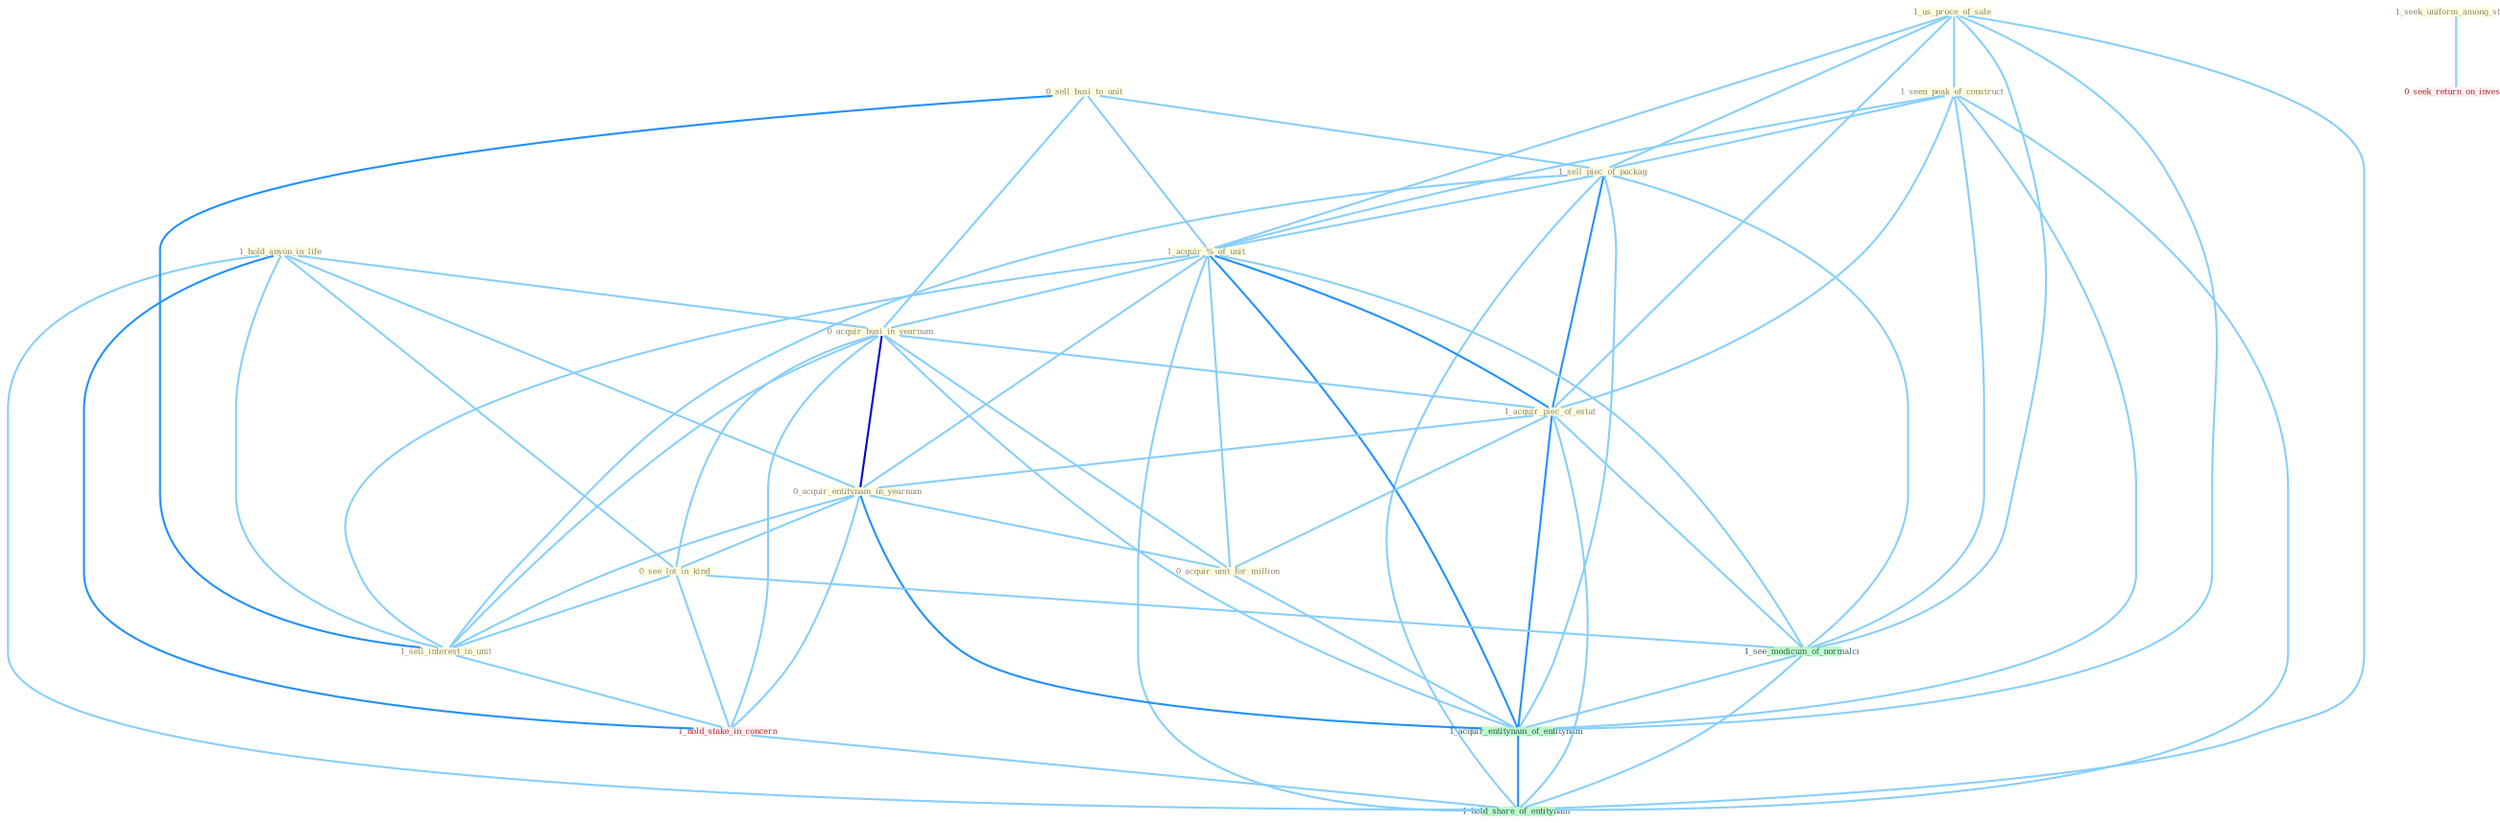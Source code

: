 Graph G{ 
    node
    [shape=polygon,style=filled,width=.5,height=.06,color="#BDFCC9",fixedsize=true,fontsize=4,
    fontcolor="#2f4f4f"];
    {node
    [color="#ffffe0", fontcolor="#8b7d6b"] "1_us_proce_of_sale " "1_hold_anyon_in_life " "0_sell_busi_to_unit " "1_seen_peak_of_construct " "1_sell_piec_of_packag " "1_seek_uniform_among_state " "1_acquir_%_of_unit " "0_acquir_busi_in_yearnum " "1_acquir_piec_of_estat " "0_acquir_entitynam_in_yearnum " "0_acquir_unit_for_million " "0_see_lot_in_kind " "1_sell_interest_in_unit "}
{node [color="#fff0f5", fontcolor="#b22222"] "1_hold_stake_in_concern " "0_seek_return_on_invest "}
edge [color="#B0E2FF"];

	"1_us_proce_of_sale " -- "1_seen_peak_of_construct " [w="1", color="#87cefa" ];
	"1_us_proce_of_sale " -- "1_sell_piec_of_packag " [w="1", color="#87cefa" ];
	"1_us_proce_of_sale " -- "1_acquir_%_of_unit " [w="1", color="#87cefa" ];
	"1_us_proce_of_sale " -- "1_acquir_piec_of_estat " [w="1", color="#87cefa" ];
	"1_us_proce_of_sale " -- "1_see_modicum_of_normalci " [w="1", color="#87cefa" ];
	"1_us_proce_of_sale " -- "1_acquir_entitynam_of_entitynam " [w="1", color="#87cefa" ];
	"1_us_proce_of_sale " -- "1_hold_share_of_entitynam " [w="1", color="#87cefa" ];
	"1_hold_anyon_in_life " -- "0_acquir_busi_in_yearnum " [w="1", color="#87cefa" ];
	"1_hold_anyon_in_life " -- "0_acquir_entitynam_in_yearnum " [w="1", color="#87cefa" ];
	"1_hold_anyon_in_life " -- "0_see_lot_in_kind " [w="1", color="#87cefa" ];
	"1_hold_anyon_in_life " -- "1_sell_interest_in_unit " [w="1", color="#87cefa" ];
	"1_hold_anyon_in_life " -- "1_hold_stake_in_concern " [w="2", color="#1e90ff" , len=0.8];
	"1_hold_anyon_in_life " -- "1_hold_share_of_entitynam " [w="1", color="#87cefa" ];
	"0_sell_busi_to_unit " -- "1_sell_piec_of_packag " [w="1", color="#87cefa" ];
	"0_sell_busi_to_unit " -- "1_acquir_%_of_unit " [w="1", color="#87cefa" ];
	"0_sell_busi_to_unit " -- "0_acquir_busi_in_yearnum " [w="1", color="#87cefa" ];
	"0_sell_busi_to_unit " -- "1_sell_interest_in_unit " [w="2", color="#1e90ff" , len=0.8];
	"1_seen_peak_of_construct " -- "1_sell_piec_of_packag " [w="1", color="#87cefa" ];
	"1_seen_peak_of_construct " -- "1_acquir_%_of_unit " [w="1", color="#87cefa" ];
	"1_seen_peak_of_construct " -- "1_acquir_piec_of_estat " [w="1", color="#87cefa" ];
	"1_seen_peak_of_construct " -- "1_see_modicum_of_normalci " [w="1", color="#87cefa" ];
	"1_seen_peak_of_construct " -- "1_acquir_entitynam_of_entitynam " [w="1", color="#87cefa" ];
	"1_seen_peak_of_construct " -- "1_hold_share_of_entitynam " [w="1", color="#87cefa" ];
	"1_sell_piec_of_packag " -- "1_acquir_%_of_unit " [w="1", color="#87cefa" ];
	"1_sell_piec_of_packag " -- "1_acquir_piec_of_estat " [w="2", color="#1e90ff" , len=0.8];
	"1_sell_piec_of_packag " -- "1_sell_interest_in_unit " [w="1", color="#87cefa" ];
	"1_sell_piec_of_packag " -- "1_see_modicum_of_normalci " [w="1", color="#87cefa" ];
	"1_sell_piec_of_packag " -- "1_acquir_entitynam_of_entitynam " [w="1", color="#87cefa" ];
	"1_sell_piec_of_packag " -- "1_hold_share_of_entitynam " [w="1", color="#87cefa" ];
	"1_seek_uniform_among_state " -- "0_seek_return_on_invest " [w="1", color="#87cefa" ];
	"1_acquir_%_of_unit " -- "0_acquir_busi_in_yearnum " [w="1", color="#87cefa" ];
	"1_acquir_%_of_unit " -- "1_acquir_piec_of_estat " [w="2", color="#1e90ff" , len=0.8];
	"1_acquir_%_of_unit " -- "0_acquir_entitynam_in_yearnum " [w="1", color="#87cefa" ];
	"1_acquir_%_of_unit " -- "0_acquir_unit_for_million " [w="1", color="#87cefa" ];
	"1_acquir_%_of_unit " -- "1_sell_interest_in_unit " [w="1", color="#87cefa" ];
	"1_acquir_%_of_unit " -- "1_see_modicum_of_normalci " [w="1", color="#87cefa" ];
	"1_acquir_%_of_unit " -- "1_acquir_entitynam_of_entitynam " [w="2", color="#1e90ff" , len=0.8];
	"1_acquir_%_of_unit " -- "1_hold_share_of_entitynam " [w="1", color="#87cefa" ];
	"0_acquir_busi_in_yearnum " -- "1_acquir_piec_of_estat " [w="1", color="#87cefa" ];
	"0_acquir_busi_in_yearnum " -- "0_acquir_entitynam_in_yearnum " [w="3", color="#0000cd" , len=0.6];
	"0_acquir_busi_in_yearnum " -- "0_acquir_unit_for_million " [w="1", color="#87cefa" ];
	"0_acquir_busi_in_yearnum " -- "0_see_lot_in_kind " [w="1", color="#87cefa" ];
	"0_acquir_busi_in_yearnum " -- "1_sell_interest_in_unit " [w="1", color="#87cefa" ];
	"0_acquir_busi_in_yearnum " -- "1_hold_stake_in_concern " [w="1", color="#87cefa" ];
	"0_acquir_busi_in_yearnum " -- "1_acquir_entitynam_of_entitynam " [w="1", color="#87cefa" ];
	"1_acquir_piec_of_estat " -- "0_acquir_entitynam_in_yearnum " [w="1", color="#87cefa" ];
	"1_acquir_piec_of_estat " -- "0_acquir_unit_for_million " [w="1", color="#87cefa" ];
	"1_acquir_piec_of_estat " -- "1_see_modicum_of_normalci " [w="1", color="#87cefa" ];
	"1_acquir_piec_of_estat " -- "1_acquir_entitynam_of_entitynam " [w="2", color="#1e90ff" , len=0.8];
	"1_acquir_piec_of_estat " -- "1_hold_share_of_entitynam " [w="1", color="#87cefa" ];
	"0_acquir_entitynam_in_yearnum " -- "0_acquir_unit_for_million " [w="1", color="#87cefa" ];
	"0_acquir_entitynam_in_yearnum " -- "0_see_lot_in_kind " [w="1", color="#87cefa" ];
	"0_acquir_entitynam_in_yearnum " -- "1_sell_interest_in_unit " [w="1", color="#87cefa" ];
	"0_acquir_entitynam_in_yearnum " -- "1_hold_stake_in_concern " [w="1", color="#87cefa" ];
	"0_acquir_entitynam_in_yearnum " -- "1_acquir_entitynam_of_entitynam " [w="2", color="#1e90ff" , len=0.8];
	"0_acquir_unit_for_million " -- "1_acquir_entitynam_of_entitynam " [w="1", color="#87cefa" ];
	"0_see_lot_in_kind " -- "1_sell_interest_in_unit " [w="1", color="#87cefa" ];
	"0_see_lot_in_kind " -- "1_hold_stake_in_concern " [w="1", color="#87cefa" ];
	"0_see_lot_in_kind " -- "1_see_modicum_of_normalci " [w="1", color="#87cefa" ];
	"1_sell_interest_in_unit " -- "1_hold_stake_in_concern " [w="1", color="#87cefa" ];
	"1_hold_stake_in_concern " -- "1_hold_share_of_entitynam " [w="1", color="#87cefa" ];
	"1_see_modicum_of_normalci " -- "1_acquir_entitynam_of_entitynam " [w="1", color="#87cefa" ];
	"1_see_modicum_of_normalci " -- "1_hold_share_of_entitynam " [w="1", color="#87cefa" ];
	"1_acquir_entitynam_of_entitynam " -- "1_hold_share_of_entitynam " [w="2", color="#1e90ff" , len=0.8];
}